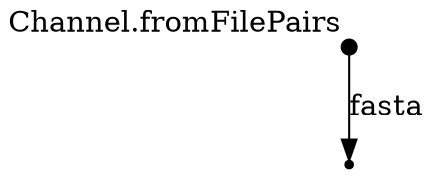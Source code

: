 digraph "workflow" {
p0 [shape=point,label="",fixedsize=true,width=0.1,xlabel="Channel.fromFilePairs"];
p1 [shape=point];
p0 -> p1 [label="fasta"];

}
